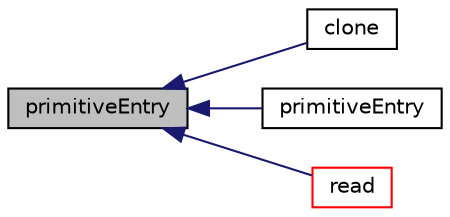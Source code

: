 digraph "primitiveEntry"
{
  bgcolor="transparent";
  edge [fontname="Helvetica",fontsize="10",labelfontname="Helvetica",labelfontsize="10"];
  node [fontname="Helvetica",fontsize="10",shape=record];
  rankdir="LR";
  Node1 [label="primitiveEntry",height=0.2,width=0.4,color="black", fillcolor="grey75", style="filled", fontcolor="black"];
  Node1 -> Node2 [dir="back",color="midnightblue",fontsize="10",style="solid",fontname="Helvetica"];
  Node2 [label="clone",height=0.2,width=0.4,color="black",URL="$a02019.html#a4887c907a5b2cc4f28d8fcca37734eb1",tooltip="Construct on freestore as copy with reference to the. "];
  Node1 -> Node3 [dir="back",color="midnightblue",fontsize="10",style="solid",fontname="Helvetica"];
  Node3 [label="primitiveEntry",height=0.2,width=0.4,color="black",URL="$a02019.html#afc7b8d8a6e52cf005199947fafe27f71",tooltip="Construct from keyword and a single token. "];
  Node1 -> Node4 [dir="back",color="midnightblue",fontsize="10",style="solid",fontname="Helvetica"];
  Node4 [label="read",height=0.2,width=0.4,color="red",URL="$a02019.html#aec631c08ab1cd21bac04fbc797c9c5fb",tooltip="Read tokens from the given stream. "];
}
